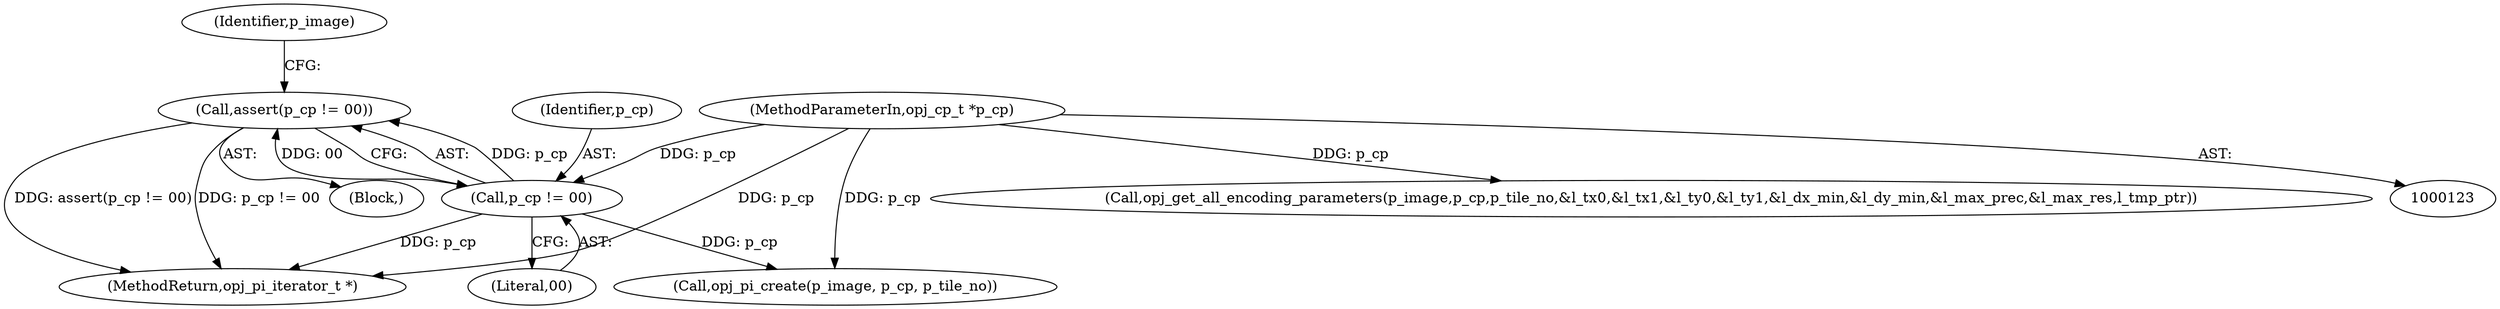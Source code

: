 digraph "0_openjpeg_c16bc057ba3f125051c9966cf1f5b68a05681de4@API" {
"1000175" [label="(Call,assert(p_cp != 00))"];
"1000176" [label="(Call,p_cp != 00)"];
"1000125" [label="(MethodParameterIn,opj_cp_t *p_cp)"];
"1000176" [label="(Call,p_cp != 00)"];
"1000181" [label="(Identifier,p_image)"];
"1000177" [label="(Identifier,p_cp)"];
"1000127" [label="(Block,)"];
"1000125" [label="(MethodParameterIn,opj_cp_t *p_cp)"];
"1000253" [label="(Call,opj_pi_create(p_image, p_cp, p_tile_no))"];
"1000175" [label="(Call,assert(p_cp != 00))"];
"1000713" [label="(MethodReturn,opj_pi_iterator_t *)"];
"1000178" [label="(Literal,00)"];
"1000290" [label="(Call,opj_get_all_encoding_parameters(p_image,p_cp,p_tile_no,&l_tx0,&l_tx1,&l_ty0,&l_ty1,&l_dx_min,&l_dy_min,&l_max_prec,&l_max_res,l_tmp_ptr))"];
"1000175" -> "1000127"  [label="AST: "];
"1000175" -> "1000176"  [label="CFG: "];
"1000176" -> "1000175"  [label="AST: "];
"1000181" -> "1000175"  [label="CFG: "];
"1000175" -> "1000713"  [label="DDG: p_cp != 00"];
"1000175" -> "1000713"  [label="DDG: assert(p_cp != 00)"];
"1000176" -> "1000175"  [label="DDG: p_cp"];
"1000176" -> "1000175"  [label="DDG: 00"];
"1000176" -> "1000178"  [label="CFG: "];
"1000177" -> "1000176"  [label="AST: "];
"1000178" -> "1000176"  [label="AST: "];
"1000176" -> "1000713"  [label="DDG: p_cp"];
"1000125" -> "1000176"  [label="DDG: p_cp"];
"1000176" -> "1000253"  [label="DDG: p_cp"];
"1000125" -> "1000123"  [label="AST: "];
"1000125" -> "1000713"  [label="DDG: p_cp"];
"1000125" -> "1000253"  [label="DDG: p_cp"];
"1000125" -> "1000290"  [label="DDG: p_cp"];
}
